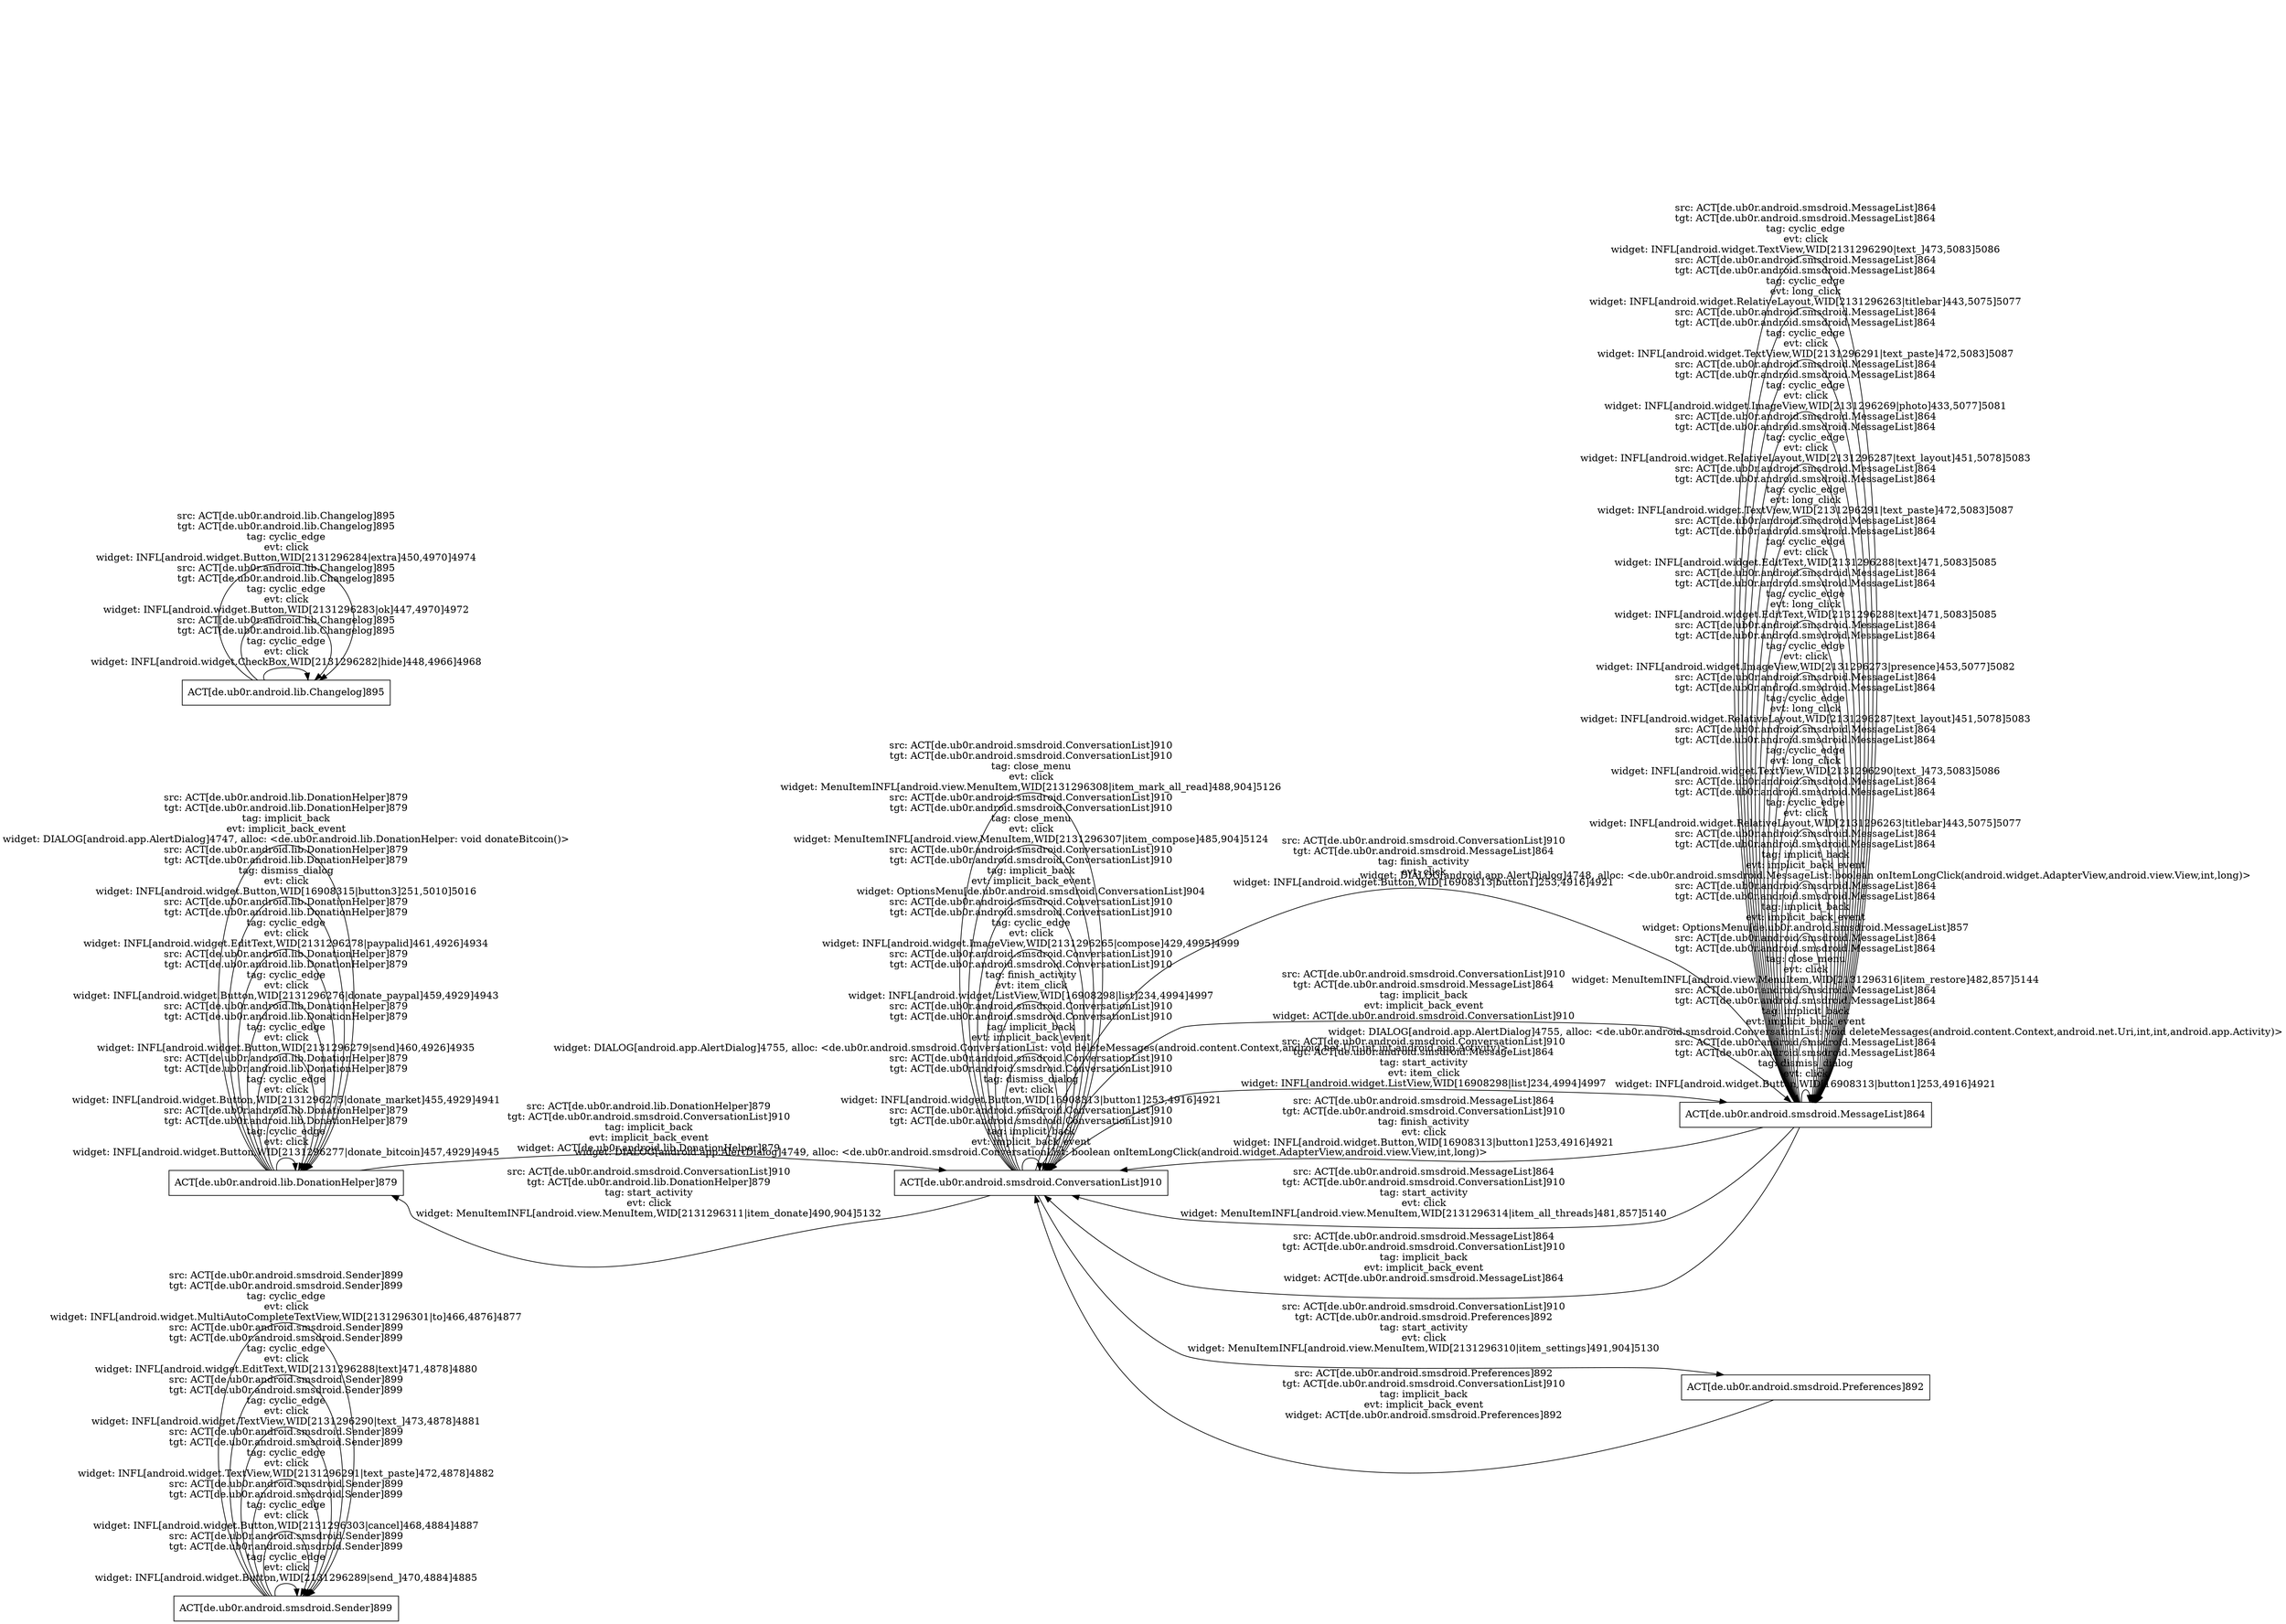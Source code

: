 digraph G {
 rankdir=LR;
 node[shape=box];
 n7 [label="ACT[de.ub0r.android.smsdroid.Sender]899"];
 n3 [label="ACT[de.ub0r.android.lib.DonationHelper]879"];
 n8 [label="ACT[de.ub0r.android.smsdroid.ConversationList]910"];
 n1 [label="ACT[de.ub0r.android.smsdroid.MessageList]864"];
 n6 [label="ACT[de.ub0r.android.lib.Changelog]895"];
 n5 [label="ACT[de.ub0r.android.smsdroid.Preferences]892"];
 n8 -> n8 [label="src: ACT[de.ub0r.android.smsdroid.ConversationList]910\ntgt: ACT[de.ub0r.android.smsdroid.ConversationList]910\ntag: implicit_back\nevt: implicit_back_event\nwidget: DIALOG[android.app.AlertDialog]4749, alloc: <de.ub0r.android.smsdroid.ConversationList: boolean onItemLongClick(android.widget.AdapterView,android.view.View,int,long)>\n"];
 n3 -> n8 [label="src: ACT[de.ub0r.android.lib.DonationHelper]879\ntgt: ACT[de.ub0r.android.smsdroid.ConversationList]910\ntag: implicit_back\nevt: implicit_back_event\nwidget: ACT[de.ub0r.android.lib.DonationHelper]879\n"];
 n3 -> n3 [label="src: ACT[de.ub0r.android.lib.DonationHelper]879\ntgt: ACT[de.ub0r.android.lib.DonationHelper]879\ntag: cyclic_edge\nevt: click\nwidget: INFL[android.widget.Button,WID[2131296277|donate_bitcoin]457,4929]4945\n"];
 n3 -> n3 [label="src: ACT[de.ub0r.android.lib.DonationHelper]879\ntgt: ACT[de.ub0r.android.lib.DonationHelper]879\ntag: cyclic_edge\nevt: click\nwidget: INFL[android.widget.Button,WID[2131296275|donate_market]455,4929]4941\n"];
 n3 -> n3 [label="src: ACT[de.ub0r.android.lib.DonationHelper]879\ntgt: ACT[de.ub0r.android.lib.DonationHelper]879\ntag: cyclic_edge\nevt: click\nwidget: INFL[android.widget.Button,WID[2131296279|send]460,4926]4935\n"];
 n3 -> n3 [label="src: ACT[de.ub0r.android.lib.DonationHelper]879\ntgt: ACT[de.ub0r.android.lib.DonationHelper]879\ntag: cyclic_edge\nevt: click\nwidget: INFL[android.widget.Button,WID[2131296276|donate_paypal]459,4929]4943\n"];
 n3 -> n3 [label="src: ACT[de.ub0r.android.lib.DonationHelper]879\ntgt: ACT[de.ub0r.android.lib.DonationHelper]879\ntag: cyclic_edge\nevt: click\nwidget: INFL[android.widget.EditText,WID[2131296278|paypalid]461,4926]4934\n"];
 n5 -> n8 [label="src: ACT[de.ub0r.android.smsdroid.Preferences]892\ntgt: ACT[de.ub0r.android.smsdroid.ConversationList]910\ntag: implicit_back\nevt: implicit_back_event\nwidget: ACT[de.ub0r.android.smsdroid.Preferences]892\n"];
 n8 -> n1 [label="src: ACT[de.ub0r.android.smsdroid.ConversationList]910\ntgt: ACT[de.ub0r.android.smsdroid.MessageList]864\ntag: finish_activity\nevt: click\nwidget: INFL[android.widget.Button,WID[16908313|button1]253,4916]4921\n"];
 n1 -> n1 [label="src: ACT[de.ub0r.android.smsdroid.MessageList]864\ntgt: ACT[de.ub0r.android.smsdroid.MessageList]864\ntag: dismiss_dialog\nevt: click\nwidget: INFL[android.widget.Button,WID[16908313|button1]253,4916]4921\n"];
 n1 -> n1 [label="src: ACT[de.ub0r.android.smsdroid.MessageList]864\ntgt: ACT[de.ub0r.android.smsdroid.MessageList]864\ntag: implicit_back\nevt: implicit_back_event\nwidget: DIALOG[android.app.AlertDialog]4755, alloc: <de.ub0r.android.smsdroid.ConversationList: void deleteMessages(android.content.Context,android.net.Uri,int,int,android.app.Activity)>\n"];
 n1 -> n8 [label="src: ACT[de.ub0r.android.smsdroid.MessageList]864\ntgt: ACT[de.ub0r.android.smsdroid.ConversationList]910\ntag: finish_activity\nevt: click\nwidget: INFL[android.widget.Button,WID[16908313|button1]253,4916]4921\n"];
 n8 -> n8 [label="src: ACT[de.ub0r.android.smsdroid.ConversationList]910\ntgt: ACT[de.ub0r.android.smsdroid.ConversationList]910\ntag: dismiss_dialog\nevt: click\nwidget: INFL[android.widget.Button,WID[16908313|button1]253,4916]4921\n"];
 n8 -> n8 [label="src: ACT[de.ub0r.android.smsdroid.ConversationList]910\ntgt: ACT[de.ub0r.android.smsdroid.ConversationList]910\ntag: implicit_back\nevt: implicit_back_event\nwidget: DIALOG[android.app.AlertDialog]4755, alloc: <de.ub0r.android.smsdroid.ConversationList: void deleteMessages(android.content.Context,android.net.Uri,int,int,android.app.Activity)>\n"];
 n8 -> n8 [label="src: ACT[de.ub0r.android.smsdroid.ConversationList]910\ntgt: ACT[de.ub0r.android.smsdroid.ConversationList]910\ntag: finish_activity\nevt: item_click\nwidget: INFL[android.widget.ListView,WID[16908298|list]234,4994]4997\n"];
 n8 -> n1 [label="src: ACT[de.ub0r.android.smsdroid.ConversationList]910\ntgt: ACT[de.ub0r.android.smsdroid.MessageList]864\ntag: implicit_back\nevt: implicit_back_event\nwidget: ACT[de.ub0r.android.smsdroid.ConversationList]910\n"];
 n8 -> n1 [label="src: ACT[de.ub0r.android.smsdroid.ConversationList]910\ntgt: ACT[de.ub0r.android.smsdroid.MessageList]864\ntag: start_activity\nevt: item_click\nwidget: INFL[android.widget.ListView,WID[16908298|list]234,4994]4997\n"];
 n8 -> n8 [label="src: ACT[de.ub0r.android.smsdroid.ConversationList]910\ntgt: ACT[de.ub0r.android.smsdroid.ConversationList]910\ntag: cyclic_edge\nevt: click\nwidget: INFL[android.widget.ImageView,WID[2131296265|compose]429,4995]4999\n"];
 n8 -> n8 [label="src: ACT[de.ub0r.android.smsdroid.ConversationList]910\ntgt: ACT[de.ub0r.android.smsdroid.ConversationList]910\ntag: implicit_back\nevt: implicit_back_event\nwidget: OptionsMenu[de.ub0r.android.smsdroid.ConversationList]904\n"];
 n8 -> n8 [label="src: ACT[de.ub0r.android.smsdroid.ConversationList]910\ntgt: ACT[de.ub0r.android.smsdroid.ConversationList]910\ntag: close_menu\nevt: click\nwidget: MenuItemINFL[android.view.MenuItem,WID[2131296307|item_compose]485,904]5124\n"];
 n8 -> n8 [label="src: ACT[de.ub0r.android.smsdroid.ConversationList]910\ntgt: ACT[de.ub0r.android.smsdroid.ConversationList]910\ntag: close_menu\nevt: click\nwidget: MenuItemINFL[android.view.MenuItem,WID[2131296308|item_mark_all_read]488,904]5126\n"];
 n8 -> n5 [label="src: ACT[de.ub0r.android.smsdroid.ConversationList]910\ntgt: ACT[de.ub0r.android.smsdroid.Preferences]892\ntag: start_activity\nevt: click\nwidget: MenuItemINFL[android.view.MenuItem,WID[2131296310|item_settings]491,904]5130\n"];
 n8 -> n3 [label="src: ACT[de.ub0r.android.smsdroid.ConversationList]910\ntgt: ACT[de.ub0r.android.lib.DonationHelper]879\ntag: start_activity\nevt: click\nwidget: MenuItemINFL[android.view.MenuItem,WID[2131296311|item_donate]490,904]5132\n"];
 n7 -> n7 [label="src: ACT[de.ub0r.android.smsdroid.Sender]899\ntgt: ACT[de.ub0r.android.smsdroid.Sender]899\ntag: cyclic_edge\nevt: click\nwidget: INFL[android.widget.Button,WID[2131296289|send_]470,4884]4885\n"];
 n7 -> n7 [label="src: ACT[de.ub0r.android.smsdroid.Sender]899\ntgt: ACT[de.ub0r.android.smsdroid.Sender]899\ntag: cyclic_edge\nevt: click\nwidget: INFL[android.widget.Button,WID[2131296303|cancel]468,4884]4887\n"];
 n7 -> n7 [label="src: ACT[de.ub0r.android.smsdroid.Sender]899\ntgt: ACT[de.ub0r.android.smsdroid.Sender]899\ntag: cyclic_edge\nevt: click\nwidget: INFL[android.widget.TextView,WID[2131296291|text_paste]472,4878]4882\n"];
 n7 -> n7 [label="src: ACT[de.ub0r.android.smsdroid.Sender]899\ntgt: ACT[de.ub0r.android.smsdroid.Sender]899\ntag: cyclic_edge\nevt: click\nwidget: INFL[android.widget.TextView,WID[2131296290|text_]473,4878]4881\n"];
 n7 -> n7 [label="src: ACT[de.ub0r.android.smsdroid.Sender]899\ntgt: ACT[de.ub0r.android.smsdroid.Sender]899\ntag: cyclic_edge\nevt: click\nwidget: INFL[android.widget.EditText,WID[2131296288|text]471,4878]4880\n"];
 n7 -> n7 [label="src: ACT[de.ub0r.android.smsdroid.Sender]899\ntgt: ACT[de.ub0r.android.smsdroid.Sender]899\ntag: cyclic_edge\nevt: click\nwidget: INFL[android.widget.MultiAutoCompleteTextView,WID[2131296301|to]466,4876]4877\n"];
 n1 -> n1 [label="src: ACT[de.ub0r.android.smsdroid.MessageList]864\ntgt: ACT[de.ub0r.android.smsdroid.MessageList]864\ntag: close_menu\nevt: click\nwidget: MenuItemINFL[android.view.MenuItem,WID[2131296316|item_restore]482,857]5144\n"];
 n1 -> n8 [label="src: ACT[de.ub0r.android.smsdroid.MessageList]864\ntgt: ACT[de.ub0r.android.smsdroid.ConversationList]910\ntag: start_activity\nevt: click\nwidget: MenuItemINFL[android.view.MenuItem,WID[2131296314|item_all_threads]481,857]5140\n"];
 n1 -> n1 [label="src: ACT[de.ub0r.android.smsdroid.MessageList]864\ntgt: ACT[de.ub0r.android.smsdroid.MessageList]864\ntag: implicit_back\nevt: implicit_back_event\nwidget: OptionsMenu[de.ub0r.android.smsdroid.MessageList]857\n"];
 n3 -> n3 [label="src: ACT[de.ub0r.android.lib.DonationHelper]879\ntgt: ACT[de.ub0r.android.lib.DonationHelper]879\ntag: dismiss_dialog\nevt: click\nwidget: INFL[android.widget.Button,WID[16908315|button3]251,5010]5016\n"];
 n3 -> n3 [label="src: ACT[de.ub0r.android.lib.DonationHelper]879\ntgt: ACT[de.ub0r.android.lib.DonationHelper]879\ntag: implicit_back\nevt: implicit_back_event\nwidget: DIALOG[android.app.AlertDialog]4747, alloc: <de.ub0r.android.lib.DonationHelper: void donateBitcoin()>\n"];
 n1 -> n1 [label="src: ACT[de.ub0r.android.smsdroid.MessageList]864\ntgt: ACT[de.ub0r.android.smsdroid.MessageList]864\ntag: implicit_back\nevt: implicit_back_event\nwidget: DIALOG[android.app.AlertDialog]4748, alloc: <de.ub0r.android.smsdroid.MessageList: boolean onItemLongClick(android.widget.AdapterView,android.view.View,int,long)>\n"];
 n6 -> n6 [label="src: ACT[de.ub0r.android.lib.Changelog]895\ntgt: ACT[de.ub0r.android.lib.Changelog]895\ntag: cyclic_edge\nevt: click\nwidget: INFL[android.widget.CheckBox,WID[2131296282|hide]448,4966]4968\n"];
 n6 -> n6 [label="src: ACT[de.ub0r.android.lib.Changelog]895\ntgt: ACT[de.ub0r.android.lib.Changelog]895\ntag: cyclic_edge\nevt: click\nwidget: INFL[android.widget.Button,WID[2131296283|ok]447,4970]4972\n"];
 n6 -> n6 [label="src: ACT[de.ub0r.android.lib.Changelog]895\ntgt: ACT[de.ub0r.android.lib.Changelog]895\ntag: cyclic_edge\nevt: click\nwidget: INFL[android.widget.Button,WID[2131296284|extra]450,4970]4974\n"];
 n1 -> n1 [label="src: ACT[de.ub0r.android.smsdroid.MessageList]864\ntgt: ACT[de.ub0r.android.smsdroid.MessageList]864\ntag: cyclic_edge\nevt: click\nwidget: INFL[android.widget.RelativeLayout,WID[2131296263|titlebar]443,5075]5077\n"];
 n1 -> n1 [label="src: ACT[de.ub0r.android.smsdroid.MessageList]864\ntgt: ACT[de.ub0r.android.smsdroid.MessageList]864\ntag: cyclic_edge\nevt: long_click\nwidget: INFL[android.widget.TextView,WID[2131296290|text_]473,5083]5086\n"];
 n1 -> n1 [label="src: ACT[de.ub0r.android.smsdroid.MessageList]864\ntgt: ACT[de.ub0r.android.smsdroid.MessageList]864\ntag: cyclic_edge\nevt: long_click\nwidget: INFL[android.widget.RelativeLayout,WID[2131296287|text_layout]451,5078]5083\n"];
 n1 -> n1 [label="src: ACT[de.ub0r.android.smsdroid.MessageList]864\ntgt: ACT[de.ub0r.android.smsdroid.MessageList]864\ntag: cyclic_edge\nevt: click\nwidget: INFL[android.widget.ImageView,WID[2131296273|presence]453,5077]5082\n"];
 n1 -> n1 [label="src: ACT[de.ub0r.android.smsdroid.MessageList]864\ntgt: ACT[de.ub0r.android.smsdroid.MessageList]864\ntag: cyclic_edge\nevt: long_click\nwidget: INFL[android.widget.EditText,WID[2131296288|text]471,5083]5085\n"];
 n1 -> n1 [label="src: ACT[de.ub0r.android.smsdroid.MessageList]864\ntgt: ACT[de.ub0r.android.smsdroid.MessageList]864\ntag: cyclic_edge\nevt: click\nwidget: INFL[android.widget.EditText,WID[2131296288|text]471,5083]5085\n"];
 n1 -> n1 [label="src: ACT[de.ub0r.android.smsdroid.MessageList]864\ntgt: ACT[de.ub0r.android.smsdroid.MessageList]864\ntag: cyclic_edge\nevt: long_click\nwidget: INFL[android.widget.TextView,WID[2131296291|text_paste]472,5083]5087\n"];
 n1 -> n1 [label="src: ACT[de.ub0r.android.smsdroid.MessageList]864\ntgt: ACT[de.ub0r.android.smsdroid.MessageList]864\ntag: cyclic_edge\nevt: click\nwidget: INFL[android.widget.RelativeLayout,WID[2131296287|text_layout]451,5078]5083\n"];
 n1 -> n1 [label="src: ACT[de.ub0r.android.smsdroid.MessageList]864\ntgt: ACT[de.ub0r.android.smsdroid.MessageList]864\ntag: cyclic_edge\nevt: click\nwidget: INFL[android.widget.ImageView,WID[2131296269|photo]433,5077]5081\n"];
 n1 -> n1 [label="src: ACT[de.ub0r.android.smsdroid.MessageList]864\ntgt: ACT[de.ub0r.android.smsdroid.MessageList]864\ntag: cyclic_edge\nevt: click\nwidget: INFL[android.widget.TextView,WID[2131296291|text_paste]472,5083]5087\n"];
 n1 -> n1 [label="src: ACT[de.ub0r.android.smsdroid.MessageList]864\ntgt: ACT[de.ub0r.android.smsdroid.MessageList]864\ntag: cyclic_edge\nevt: long_click\nwidget: INFL[android.widget.RelativeLayout,WID[2131296263|titlebar]443,5075]5077\n"];
 n1 -> n1 [label="src: ACT[de.ub0r.android.smsdroid.MessageList]864\ntgt: ACT[de.ub0r.android.smsdroid.MessageList]864\ntag: cyclic_edge\nevt: click\nwidget: INFL[android.widget.TextView,WID[2131296290|text_]473,5083]5086\n"];
 n1 -> n8 [label="src: ACT[de.ub0r.android.smsdroid.MessageList]864\ntgt: ACT[de.ub0r.android.smsdroid.ConversationList]910\ntag: implicit_back\nevt: implicit_back_event\nwidget: ACT[de.ub0r.android.smsdroid.MessageList]864\n"];
}